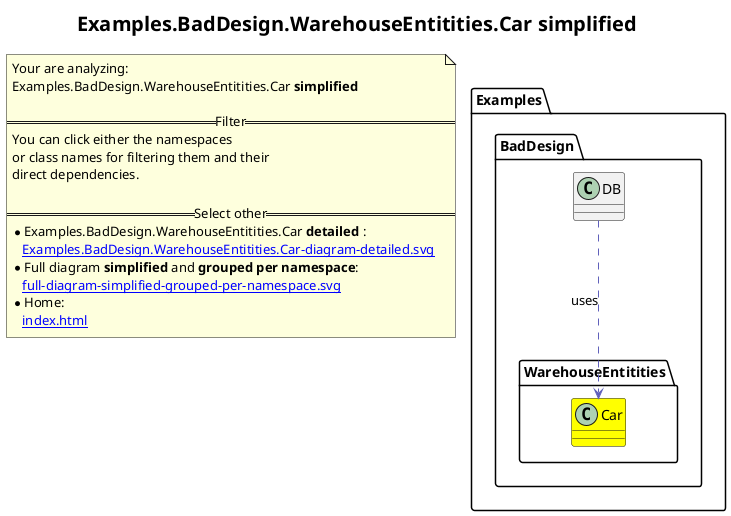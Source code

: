 @startuml
skinparam linetype ortho
title <size:20>Examples.BadDesign.WarehouseEntitities.Car **simplified** </size>
note "Your are analyzing:\nExamples.BadDesign.WarehouseEntitities.Car **simplified** \n\n==Filter==\nYou can click either the namespaces \nor class names for filtering them and their\ndirect dependencies.\n\n==Select other==\n* Examples.BadDesign.WarehouseEntitities.Car **detailed** :\n   [[Examples.BadDesign.WarehouseEntitities.Car-diagram-detailed.svg]]\n* Full diagram **simplified** and **grouped per namespace**:\n   [[full-diagram-simplified-grouped-per-namespace.svg]]\n* Home:\n   [[index.html]]" as FloatingNote
  class Examples.BadDesign.DB [[Examples.BadDesign.DB-diagram-simplified.svg]]  {
  }
    class Examples.BadDesign.WarehouseEntitities.Car [[Examples.BadDesign.WarehouseEntitities.Car-diagram-simplified.svg]] #yellow {
    }
 ' *************************************** 
 ' *************************************** 
 ' *************************************** 
' Class relations extracted from namespace:
' Examples.BadDesign
Examples.BadDesign.DB .[#6060BB].> Examples.BadDesign.WarehouseEntitities.Car  : uses 
' Class relations extracted from namespace:
' Examples.BadDesign.WarehouseEntitities
@enduml